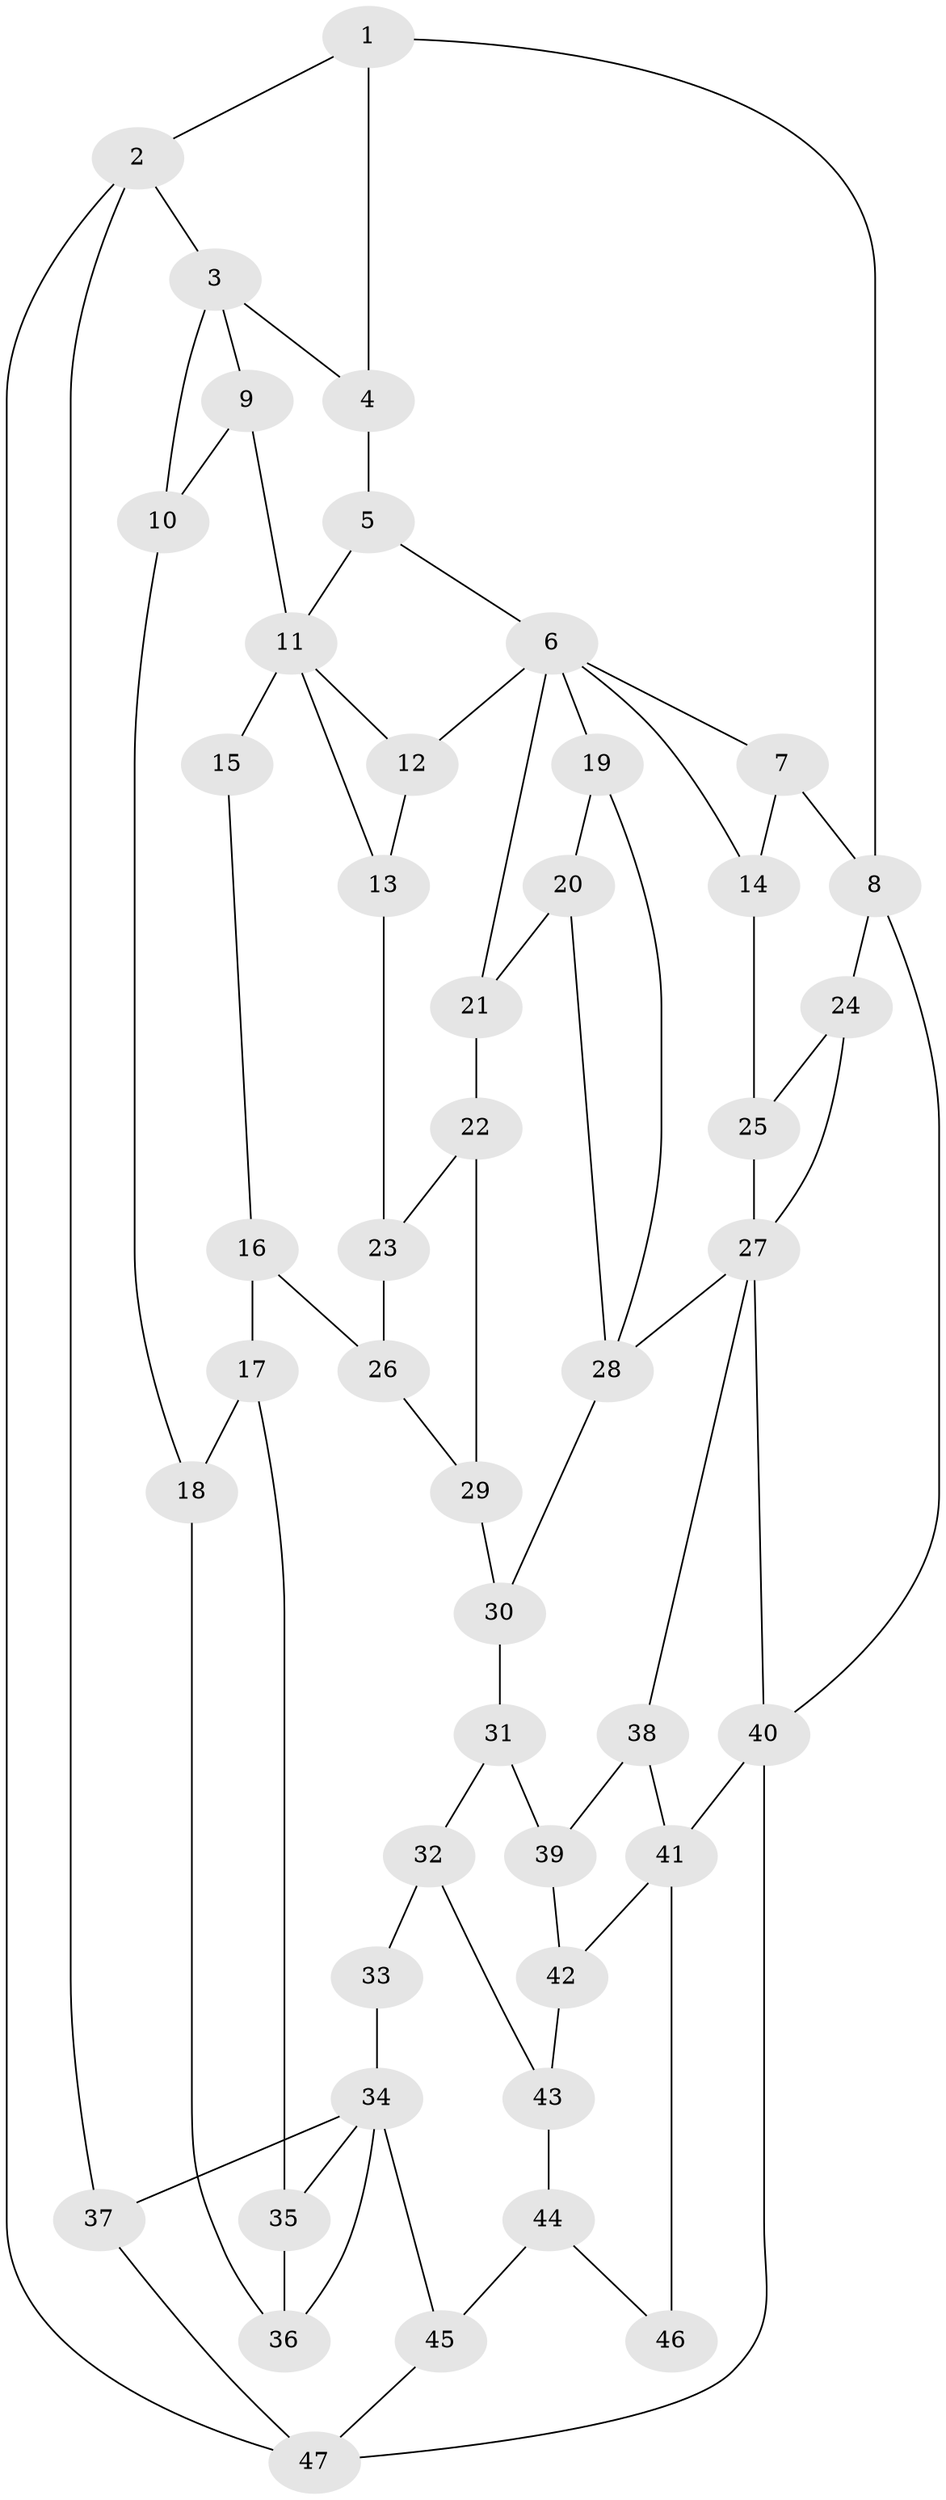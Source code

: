// original degree distribution, {3: 0.029850746268656716, 5: 0.5074626865671642, 6: 0.208955223880597, 4: 0.2537313432835821}
// Generated by graph-tools (version 1.1) at 2025/54/03/04/25 22:54:23]
// undirected, 47 vertices, 77 edges
graph export_dot {
  node [color=gray90,style=filled];
  1;
  2;
  3;
  4;
  5;
  6;
  7;
  8;
  9;
  10;
  11;
  12;
  13;
  14;
  15;
  16;
  17;
  18;
  19;
  20;
  21;
  22;
  23;
  24;
  25;
  26;
  27;
  28;
  29;
  30;
  31;
  32;
  33;
  34;
  35;
  36;
  37;
  38;
  39;
  40;
  41;
  42;
  43;
  44;
  45;
  46;
  47;
  1 -- 2 [weight=1.0];
  1 -- 4 [weight=1.0];
  1 -- 8 [weight=1.0];
  2 -- 3 [weight=1.0];
  2 -- 37 [weight=1.0];
  2 -- 47 [weight=1.0];
  3 -- 4 [weight=1.0];
  3 -- 9 [weight=1.0];
  3 -- 10 [weight=1.0];
  4 -- 5 [weight=1.0];
  5 -- 6 [weight=1.0];
  5 -- 11 [weight=1.0];
  6 -- 7 [weight=1.0];
  6 -- 12 [weight=1.0];
  6 -- 14 [weight=1.0];
  6 -- 19 [weight=1.0];
  6 -- 21 [weight=1.0];
  7 -- 8 [weight=1.0];
  7 -- 14 [weight=1.0];
  8 -- 24 [weight=1.0];
  8 -- 40 [weight=1.0];
  9 -- 10 [weight=1.0];
  9 -- 11 [weight=1.0];
  10 -- 18 [weight=1.0];
  11 -- 12 [weight=1.0];
  11 -- 13 [weight=1.0];
  11 -- 15 [weight=2.0];
  12 -- 13 [weight=1.0];
  13 -- 23 [weight=1.0];
  14 -- 25 [weight=1.0];
  15 -- 16 [weight=1.0];
  16 -- 17 [weight=1.0];
  16 -- 26 [weight=1.0];
  17 -- 18 [weight=1.0];
  17 -- 35 [weight=1.0];
  18 -- 36 [weight=1.0];
  19 -- 20 [weight=1.0];
  19 -- 28 [weight=1.0];
  20 -- 21 [weight=1.0];
  20 -- 28 [weight=1.0];
  21 -- 22 [weight=1.0];
  22 -- 23 [weight=1.0];
  22 -- 29 [weight=1.0];
  23 -- 26 [weight=1.0];
  24 -- 25 [weight=1.0];
  24 -- 27 [weight=1.0];
  25 -- 27 [weight=1.0];
  26 -- 29 [weight=1.0];
  27 -- 28 [weight=2.0];
  27 -- 38 [weight=1.0];
  27 -- 40 [weight=1.0];
  28 -- 30 [weight=1.0];
  29 -- 30 [weight=1.0];
  30 -- 31 [weight=1.0];
  31 -- 32 [weight=1.0];
  31 -- 39 [weight=1.0];
  32 -- 33 [weight=1.0];
  32 -- 43 [weight=1.0];
  33 -- 34 [weight=2.0];
  34 -- 35 [weight=1.0];
  34 -- 36 [weight=1.0];
  34 -- 37 [weight=1.0];
  34 -- 45 [weight=1.0];
  35 -- 36 [weight=1.0];
  37 -- 47 [weight=1.0];
  38 -- 39 [weight=1.0];
  38 -- 41 [weight=1.0];
  39 -- 42 [weight=1.0];
  40 -- 41 [weight=2.0];
  40 -- 47 [weight=1.0];
  41 -- 42 [weight=1.0];
  41 -- 46 [weight=2.0];
  42 -- 43 [weight=1.0];
  43 -- 44 [weight=1.0];
  44 -- 45 [weight=1.0];
  44 -- 46 [weight=1.0];
  45 -- 47 [weight=1.0];
}
